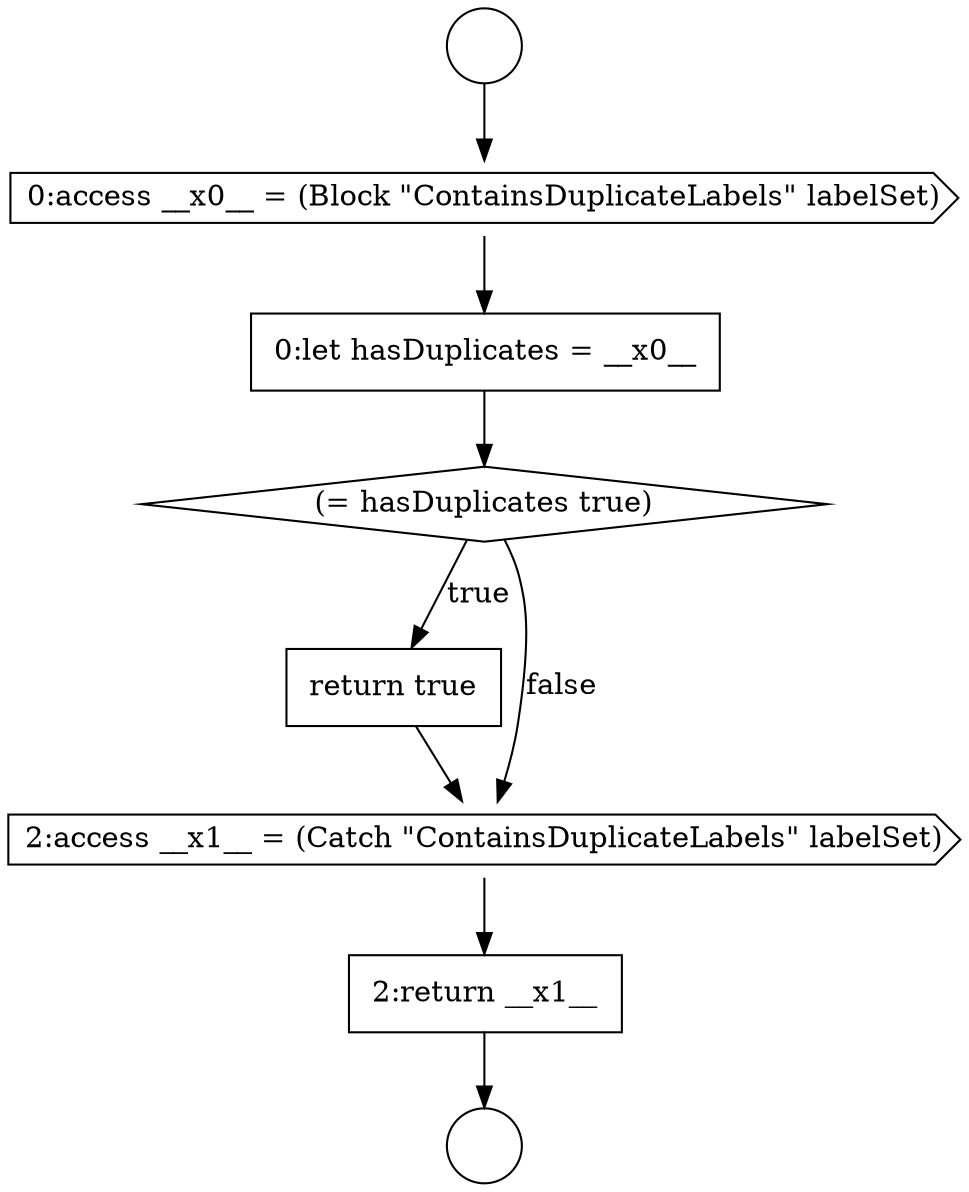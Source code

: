 digraph {
  node7368 [shape=none, margin=0, label=<<font color="black">
    <table border="0" cellborder="1" cellspacing="0" cellpadding="10">
      <tr><td align="left">return true</td></tr>
    </table>
  </font>> color="black" fillcolor="white" style=filled]
  node7364 [shape=circle label=" " color="black" fillcolor="white" style=filled]
  node7369 [shape=cds, label=<<font color="black">2:access __x1__ = (Catch &quot;ContainsDuplicateLabels&quot; labelSet)</font>> color="black" fillcolor="white" style=filled]
  node7365 [shape=cds, label=<<font color="black">0:access __x0__ = (Block &quot;ContainsDuplicateLabels&quot; labelSet)</font>> color="black" fillcolor="white" style=filled]
  node7366 [shape=none, margin=0, label=<<font color="black">
    <table border="0" cellborder="1" cellspacing="0" cellpadding="10">
      <tr><td align="left">0:let hasDuplicates = __x0__</td></tr>
    </table>
  </font>> color="black" fillcolor="white" style=filled]
  node7363 [shape=circle label=" " color="black" fillcolor="white" style=filled]
  node7370 [shape=none, margin=0, label=<<font color="black">
    <table border="0" cellborder="1" cellspacing="0" cellpadding="10">
      <tr><td align="left">2:return __x1__</td></tr>
    </table>
  </font>> color="black" fillcolor="white" style=filled]
  node7367 [shape=diamond, label=<<font color="black">(= hasDuplicates true)</font>> color="black" fillcolor="white" style=filled]
  node7368 -> node7369 [ color="black"]
  node7367 -> node7368 [label=<<font color="black">true</font>> color="black"]
  node7367 -> node7369 [label=<<font color="black">false</font>> color="black"]
  node7363 -> node7365 [ color="black"]
  node7370 -> node7364 [ color="black"]
  node7366 -> node7367 [ color="black"]
  node7365 -> node7366 [ color="black"]
  node7369 -> node7370 [ color="black"]
}
